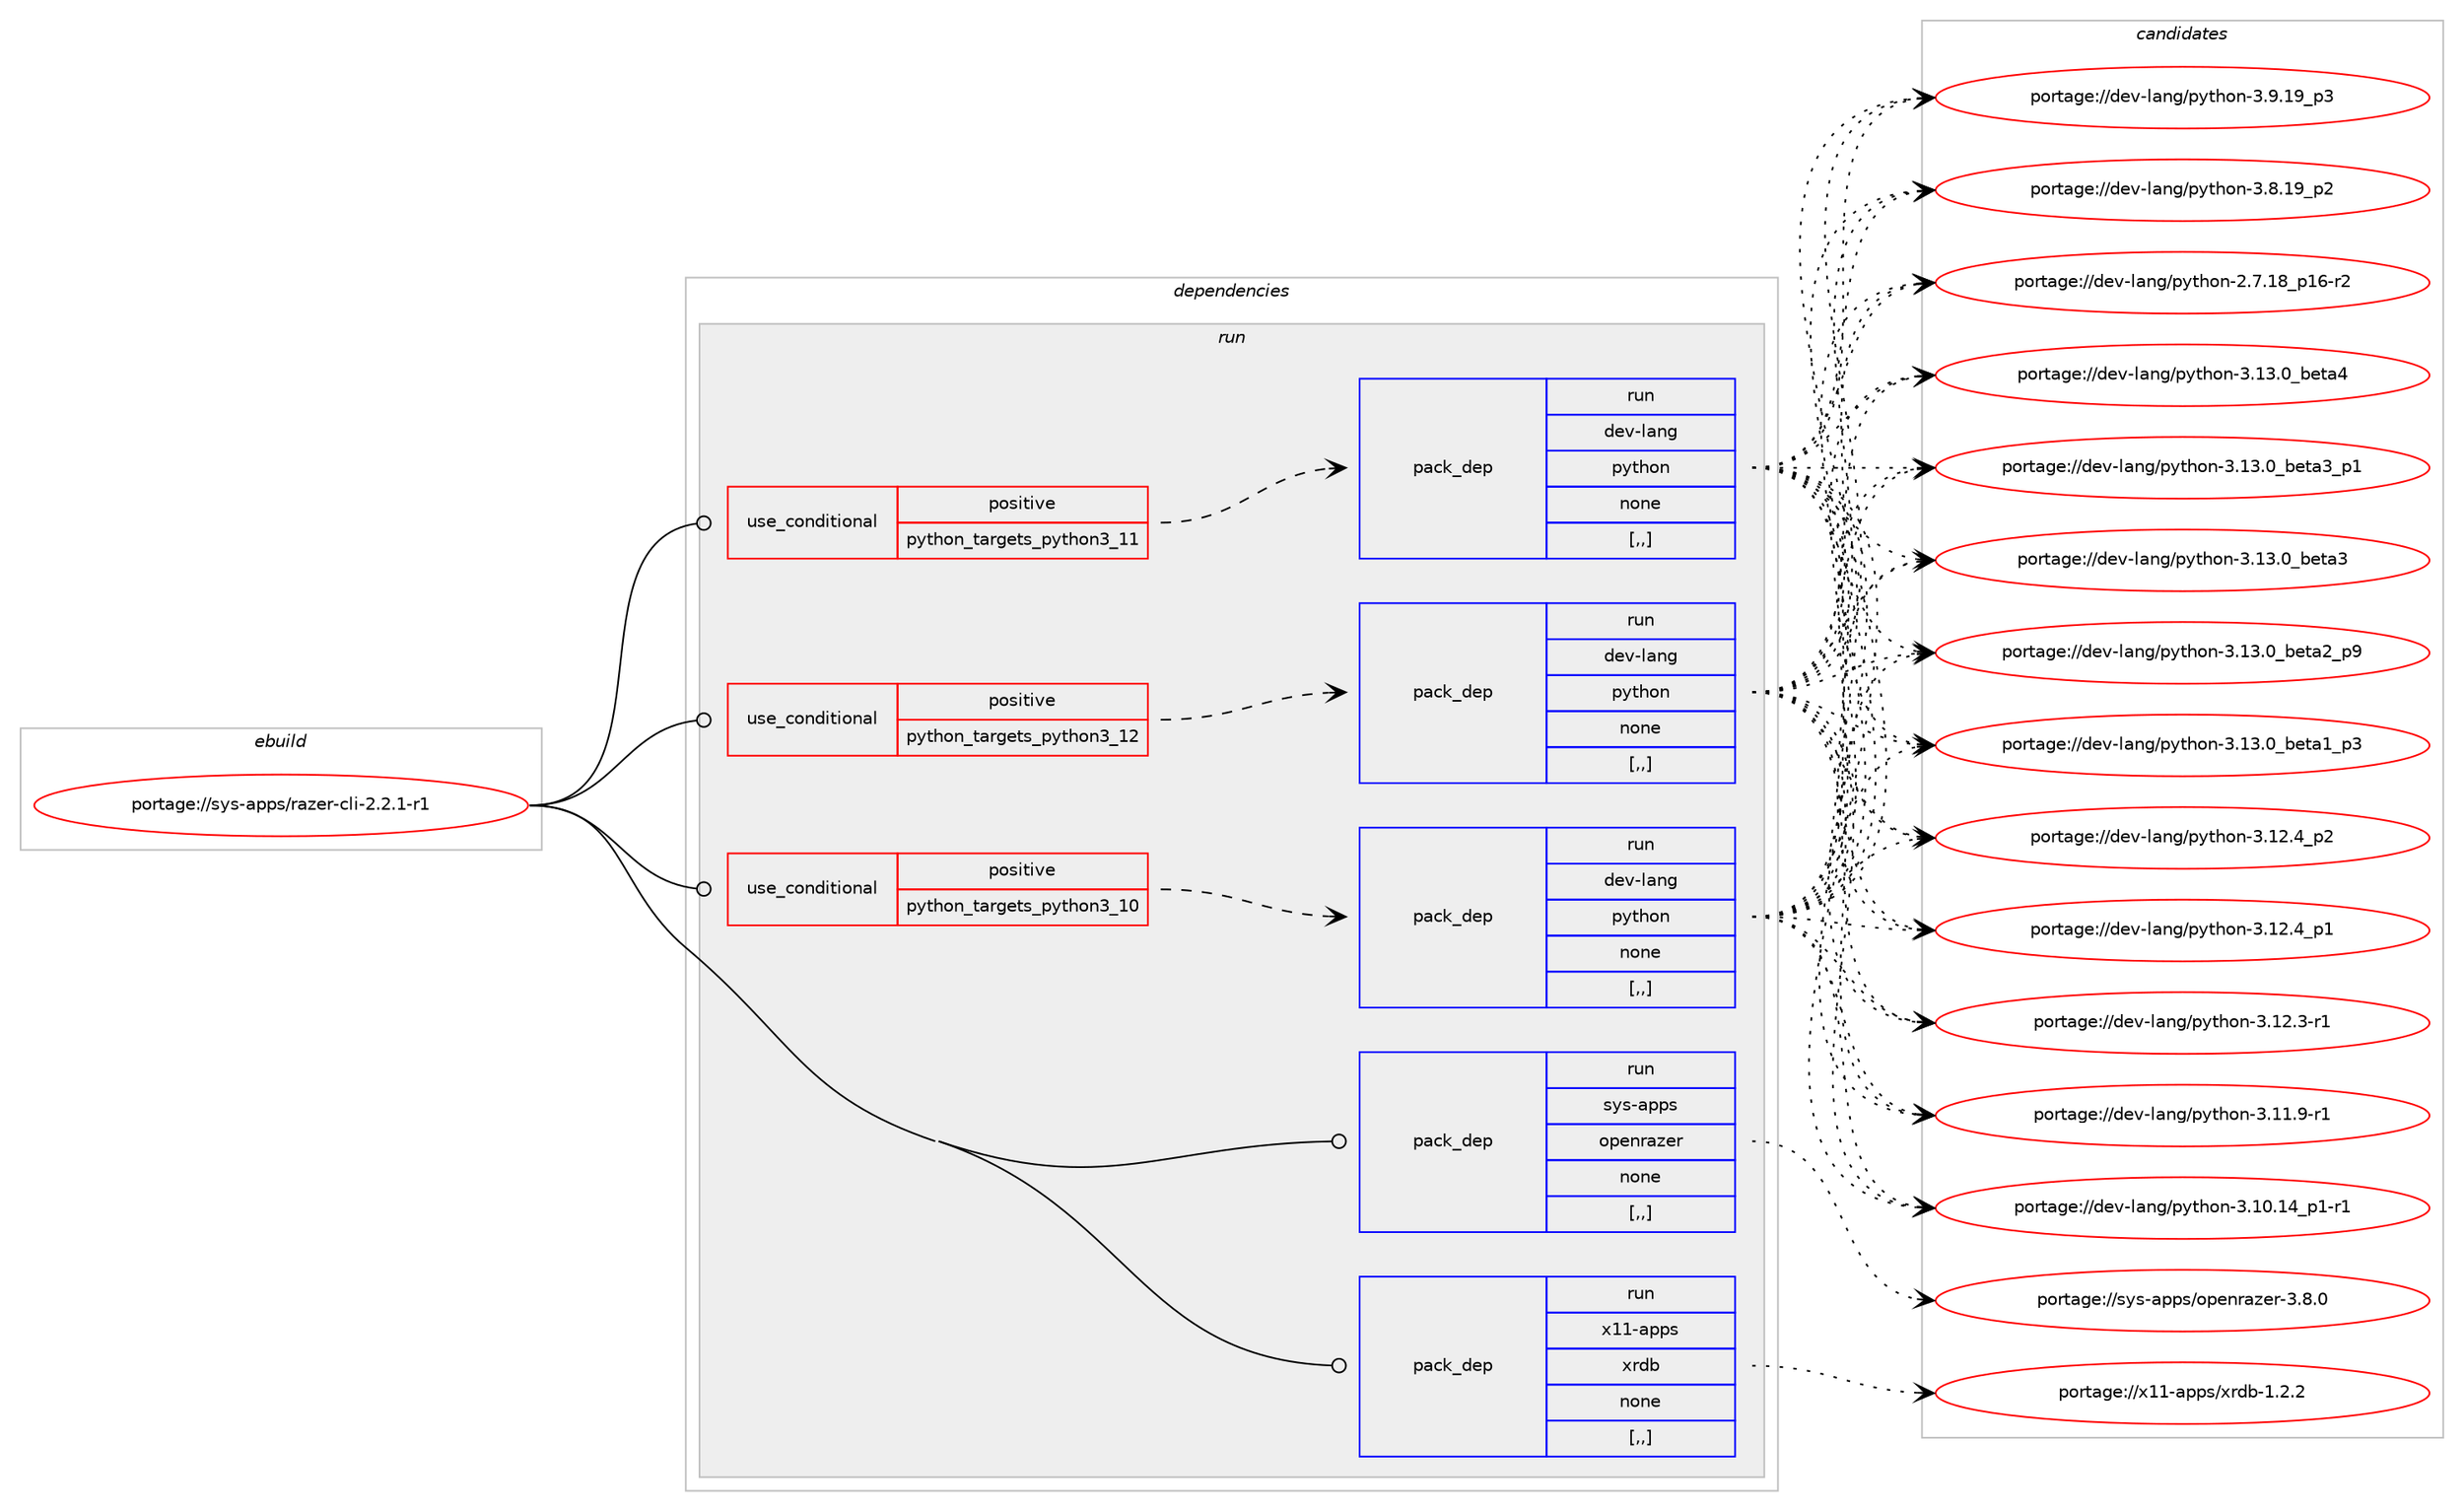 digraph prolog {

# *************
# Graph options
# *************

newrank=true;
concentrate=true;
compound=true;
graph [rankdir=LR,fontname=Helvetica,fontsize=10,ranksep=1.5];#, ranksep=2.5, nodesep=0.2];
edge  [arrowhead=vee];
node  [fontname=Helvetica,fontsize=10];

# **********
# The ebuild
# **********

subgraph cluster_leftcol {
color=gray;
label=<<i>ebuild</i>>;
id [label="portage://sys-apps/razer-cli-2.2.1-r1", color=red, width=4, href="../sys-apps/razer-cli-2.2.1-r1.svg"];
}

# ****************
# The dependencies
# ****************

subgraph cluster_midcol {
color=gray;
label=<<i>dependencies</i>>;
subgraph cluster_compile {
fillcolor="#eeeeee";
style=filled;
label=<<i>compile</i>>;
}
subgraph cluster_compileandrun {
fillcolor="#eeeeee";
style=filled;
label=<<i>compile and run</i>>;
}
subgraph cluster_run {
fillcolor="#eeeeee";
style=filled;
label=<<i>run</i>>;
subgraph cond111883 {
dependency422921 [label=<<TABLE BORDER="0" CELLBORDER="1" CELLSPACING="0" CELLPADDING="4"><TR><TD ROWSPAN="3" CELLPADDING="10">use_conditional</TD></TR><TR><TD>positive</TD></TR><TR><TD>python_targets_python3_10</TD></TR></TABLE>>, shape=none, color=red];
subgraph pack308114 {
dependency422922 [label=<<TABLE BORDER="0" CELLBORDER="1" CELLSPACING="0" CELLPADDING="4" WIDTH="220"><TR><TD ROWSPAN="6" CELLPADDING="30">pack_dep</TD></TR><TR><TD WIDTH="110">run</TD></TR><TR><TD>dev-lang</TD></TR><TR><TD>python</TD></TR><TR><TD>none</TD></TR><TR><TD>[,,]</TD></TR></TABLE>>, shape=none, color=blue];
}
dependency422921:e -> dependency422922:w [weight=20,style="dashed",arrowhead="vee"];
}
id:e -> dependency422921:w [weight=20,style="solid",arrowhead="odot"];
subgraph cond111884 {
dependency422923 [label=<<TABLE BORDER="0" CELLBORDER="1" CELLSPACING="0" CELLPADDING="4"><TR><TD ROWSPAN="3" CELLPADDING="10">use_conditional</TD></TR><TR><TD>positive</TD></TR><TR><TD>python_targets_python3_11</TD></TR></TABLE>>, shape=none, color=red];
subgraph pack308115 {
dependency422924 [label=<<TABLE BORDER="0" CELLBORDER="1" CELLSPACING="0" CELLPADDING="4" WIDTH="220"><TR><TD ROWSPAN="6" CELLPADDING="30">pack_dep</TD></TR><TR><TD WIDTH="110">run</TD></TR><TR><TD>dev-lang</TD></TR><TR><TD>python</TD></TR><TR><TD>none</TD></TR><TR><TD>[,,]</TD></TR></TABLE>>, shape=none, color=blue];
}
dependency422923:e -> dependency422924:w [weight=20,style="dashed",arrowhead="vee"];
}
id:e -> dependency422923:w [weight=20,style="solid",arrowhead="odot"];
subgraph cond111885 {
dependency422925 [label=<<TABLE BORDER="0" CELLBORDER="1" CELLSPACING="0" CELLPADDING="4"><TR><TD ROWSPAN="3" CELLPADDING="10">use_conditional</TD></TR><TR><TD>positive</TD></TR><TR><TD>python_targets_python3_12</TD></TR></TABLE>>, shape=none, color=red];
subgraph pack308116 {
dependency422926 [label=<<TABLE BORDER="0" CELLBORDER="1" CELLSPACING="0" CELLPADDING="4" WIDTH="220"><TR><TD ROWSPAN="6" CELLPADDING="30">pack_dep</TD></TR><TR><TD WIDTH="110">run</TD></TR><TR><TD>dev-lang</TD></TR><TR><TD>python</TD></TR><TR><TD>none</TD></TR><TR><TD>[,,]</TD></TR></TABLE>>, shape=none, color=blue];
}
dependency422925:e -> dependency422926:w [weight=20,style="dashed",arrowhead="vee"];
}
id:e -> dependency422925:w [weight=20,style="solid",arrowhead="odot"];
subgraph pack308117 {
dependency422927 [label=<<TABLE BORDER="0" CELLBORDER="1" CELLSPACING="0" CELLPADDING="4" WIDTH="220"><TR><TD ROWSPAN="6" CELLPADDING="30">pack_dep</TD></TR><TR><TD WIDTH="110">run</TD></TR><TR><TD>sys-apps</TD></TR><TR><TD>openrazer</TD></TR><TR><TD>none</TD></TR><TR><TD>[,,]</TD></TR></TABLE>>, shape=none, color=blue];
}
id:e -> dependency422927:w [weight=20,style="solid",arrowhead="odot"];
subgraph pack308118 {
dependency422928 [label=<<TABLE BORDER="0" CELLBORDER="1" CELLSPACING="0" CELLPADDING="4" WIDTH="220"><TR><TD ROWSPAN="6" CELLPADDING="30">pack_dep</TD></TR><TR><TD WIDTH="110">run</TD></TR><TR><TD>x11-apps</TD></TR><TR><TD>xrdb</TD></TR><TR><TD>none</TD></TR><TR><TD>[,,]</TD></TR></TABLE>>, shape=none, color=blue];
}
id:e -> dependency422928:w [weight=20,style="solid",arrowhead="odot"];
}
}

# **************
# The candidates
# **************

subgraph cluster_choices {
rank=same;
color=gray;
label=<<i>candidates</i>>;

subgraph choice308114 {
color=black;
nodesep=1;
choice1001011184510897110103471121211161041111104551464951464895981011169752 [label="portage://dev-lang/python-3.13.0_beta4", color=red, width=4,href="../dev-lang/python-3.13.0_beta4.svg"];
choice10010111845108971101034711212111610411111045514649514648959810111697519511249 [label="portage://dev-lang/python-3.13.0_beta3_p1", color=red, width=4,href="../dev-lang/python-3.13.0_beta3_p1.svg"];
choice1001011184510897110103471121211161041111104551464951464895981011169751 [label="portage://dev-lang/python-3.13.0_beta3", color=red, width=4,href="../dev-lang/python-3.13.0_beta3.svg"];
choice10010111845108971101034711212111610411111045514649514648959810111697509511257 [label="portage://dev-lang/python-3.13.0_beta2_p9", color=red, width=4,href="../dev-lang/python-3.13.0_beta2_p9.svg"];
choice10010111845108971101034711212111610411111045514649514648959810111697499511251 [label="portage://dev-lang/python-3.13.0_beta1_p3", color=red, width=4,href="../dev-lang/python-3.13.0_beta1_p3.svg"];
choice100101118451089711010347112121116104111110455146495046529511250 [label="portage://dev-lang/python-3.12.4_p2", color=red, width=4,href="../dev-lang/python-3.12.4_p2.svg"];
choice100101118451089711010347112121116104111110455146495046529511249 [label="portage://dev-lang/python-3.12.4_p1", color=red, width=4,href="../dev-lang/python-3.12.4_p1.svg"];
choice100101118451089711010347112121116104111110455146495046514511449 [label="portage://dev-lang/python-3.12.3-r1", color=red, width=4,href="../dev-lang/python-3.12.3-r1.svg"];
choice100101118451089711010347112121116104111110455146494946574511449 [label="portage://dev-lang/python-3.11.9-r1", color=red, width=4,href="../dev-lang/python-3.11.9-r1.svg"];
choice100101118451089711010347112121116104111110455146494846495295112494511449 [label="portage://dev-lang/python-3.10.14_p1-r1", color=red, width=4,href="../dev-lang/python-3.10.14_p1-r1.svg"];
choice100101118451089711010347112121116104111110455146574649579511251 [label="portage://dev-lang/python-3.9.19_p3", color=red, width=4,href="../dev-lang/python-3.9.19_p3.svg"];
choice100101118451089711010347112121116104111110455146564649579511250 [label="portage://dev-lang/python-3.8.19_p2", color=red, width=4,href="../dev-lang/python-3.8.19_p2.svg"];
choice100101118451089711010347112121116104111110455046554649569511249544511450 [label="portage://dev-lang/python-2.7.18_p16-r2", color=red, width=4,href="../dev-lang/python-2.7.18_p16-r2.svg"];
dependency422922:e -> choice1001011184510897110103471121211161041111104551464951464895981011169752:w [style=dotted,weight="100"];
dependency422922:e -> choice10010111845108971101034711212111610411111045514649514648959810111697519511249:w [style=dotted,weight="100"];
dependency422922:e -> choice1001011184510897110103471121211161041111104551464951464895981011169751:w [style=dotted,weight="100"];
dependency422922:e -> choice10010111845108971101034711212111610411111045514649514648959810111697509511257:w [style=dotted,weight="100"];
dependency422922:e -> choice10010111845108971101034711212111610411111045514649514648959810111697499511251:w [style=dotted,weight="100"];
dependency422922:e -> choice100101118451089711010347112121116104111110455146495046529511250:w [style=dotted,weight="100"];
dependency422922:e -> choice100101118451089711010347112121116104111110455146495046529511249:w [style=dotted,weight="100"];
dependency422922:e -> choice100101118451089711010347112121116104111110455146495046514511449:w [style=dotted,weight="100"];
dependency422922:e -> choice100101118451089711010347112121116104111110455146494946574511449:w [style=dotted,weight="100"];
dependency422922:e -> choice100101118451089711010347112121116104111110455146494846495295112494511449:w [style=dotted,weight="100"];
dependency422922:e -> choice100101118451089711010347112121116104111110455146574649579511251:w [style=dotted,weight="100"];
dependency422922:e -> choice100101118451089711010347112121116104111110455146564649579511250:w [style=dotted,weight="100"];
dependency422922:e -> choice100101118451089711010347112121116104111110455046554649569511249544511450:w [style=dotted,weight="100"];
}
subgraph choice308115 {
color=black;
nodesep=1;
choice1001011184510897110103471121211161041111104551464951464895981011169752 [label="portage://dev-lang/python-3.13.0_beta4", color=red, width=4,href="../dev-lang/python-3.13.0_beta4.svg"];
choice10010111845108971101034711212111610411111045514649514648959810111697519511249 [label="portage://dev-lang/python-3.13.0_beta3_p1", color=red, width=4,href="../dev-lang/python-3.13.0_beta3_p1.svg"];
choice1001011184510897110103471121211161041111104551464951464895981011169751 [label="portage://dev-lang/python-3.13.0_beta3", color=red, width=4,href="../dev-lang/python-3.13.0_beta3.svg"];
choice10010111845108971101034711212111610411111045514649514648959810111697509511257 [label="portage://dev-lang/python-3.13.0_beta2_p9", color=red, width=4,href="../dev-lang/python-3.13.0_beta2_p9.svg"];
choice10010111845108971101034711212111610411111045514649514648959810111697499511251 [label="portage://dev-lang/python-3.13.0_beta1_p3", color=red, width=4,href="../dev-lang/python-3.13.0_beta1_p3.svg"];
choice100101118451089711010347112121116104111110455146495046529511250 [label="portage://dev-lang/python-3.12.4_p2", color=red, width=4,href="../dev-lang/python-3.12.4_p2.svg"];
choice100101118451089711010347112121116104111110455146495046529511249 [label="portage://dev-lang/python-3.12.4_p1", color=red, width=4,href="../dev-lang/python-3.12.4_p1.svg"];
choice100101118451089711010347112121116104111110455146495046514511449 [label="portage://dev-lang/python-3.12.3-r1", color=red, width=4,href="../dev-lang/python-3.12.3-r1.svg"];
choice100101118451089711010347112121116104111110455146494946574511449 [label="portage://dev-lang/python-3.11.9-r1", color=red, width=4,href="../dev-lang/python-3.11.9-r1.svg"];
choice100101118451089711010347112121116104111110455146494846495295112494511449 [label="portage://dev-lang/python-3.10.14_p1-r1", color=red, width=4,href="../dev-lang/python-3.10.14_p1-r1.svg"];
choice100101118451089711010347112121116104111110455146574649579511251 [label="portage://dev-lang/python-3.9.19_p3", color=red, width=4,href="../dev-lang/python-3.9.19_p3.svg"];
choice100101118451089711010347112121116104111110455146564649579511250 [label="portage://dev-lang/python-3.8.19_p2", color=red, width=4,href="../dev-lang/python-3.8.19_p2.svg"];
choice100101118451089711010347112121116104111110455046554649569511249544511450 [label="portage://dev-lang/python-2.7.18_p16-r2", color=red, width=4,href="../dev-lang/python-2.7.18_p16-r2.svg"];
dependency422924:e -> choice1001011184510897110103471121211161041111104551464951464895981011169752:w [style=dotted,weight="100"];
dependency422924:e -> choice10010111845108971101034711212111610411111045514649514648959810111697519511249:w [style=dotted,weight="100"];
dependency422924:e -> choice1001011184510897110103471121211161041111104551464951464895981011169751:w [style=dotted,weight="100"];
dependency422924:e -> choice10010111845108971101034711212111610411111045514649514648959810111697509511257:w [style=dotted,weight="100"];
dependency422924:e -> choice10010111845108971101034711212111610411111045514649514648959810111697499511251:w [style=dotted,weight="100"];
dependency422924:e -> choice100101118451089711010347112121116104111110455146495046529511250:w [style=dotted,weight="100"];
dependency422924:e -> choice100101118451089711010347112121116104111110455146495046529511249:w [style=dotted,weight="100"];
dependency422924:e -> choice100101118451089711010347112121116104111110455146495046514511449:w [style=dotted,weight="100"];
dependency422924:e -> choice100101118451089711010347112121116104111110455146494946574511449:w [style=dotted,weight="100"];
dependency422924:e -> choice100101118451089711010347112121116104111110455146494846495295112494511449:w [style=dotted,weight="100"];
dependency422924:e -> choice100101118451089711010347112121116104111110455146574649579511251:w [style=dotted,weight="100"];
dependency422924:e -> choice100101118451089711010347112121116104111110455146564649579511250:w [style=dotted,weight="100"];
dependency422924:e -> choice100101118451089711010347112121116104111110455046554649569511249544511450:w [style=dotted,weight="100"];
}
subgraph choice308116 {
color=black;
nodesep=1;
choice1001011184510897110103471121211161041111104551464951464895981011169752 [label="portage://dev-lang/python-3.13.0_beta4", color=red, width=4,href="../dev-lang/python-3.13.0_beta4.svg"];
choice10010111845108971101034711212111610411111045514649514648959810111697519511249 [label="portage://dev-lang/python-3.13.0_beta3_p1", color=red, width=4,href="../dev-lang/python-3.13.0_beta3_p1.svg"];
choice1001011184510897110103471121211161041111104551464951464895981011169751 [label="portage://dev-lang/python-3.13.0_beta3", color=red, width=4,href="../dev-lang/python-3.13.0_beta3.svg"];
choice10010111845108971101034711212111610411111045514649514648959810111697509511257 [label="portage://dev-lang/python-3.13.0_beta2_p9", color=red, width=4,href="../dev-lang/python-3.13.0_beta2_p9.svg"];
choice10010111845108971101034711212111610411111045514649514648959810111697499511251 [label="portage://dev-lang/python-3.13.0_beta1_p3", color=red, width=4,href="../dev-lang/python-3.13.0_beta1_p3.svg"];
choice100101118451089711010347112121116104111110455146495046529511250 [label="portage://dev-lang/python-3.12.4_p2", color=red, width=4,href="../dev-lang/python-3.12.4_p2.svg"];
choice100101118451089711010347112121116104111110455146495046529511249 [label="portage://dev-lang/python-3.12.4_p1", color=red, width=4,href="../dev-lang/python-3.12.4_p1.svg"];
choice100101118451089711010347112121116104111110455146495046514511449 [label="portage://dev-lang/python-3.12.3-r1", color=red, width=4,href="../dev-lang/python-3.12.3-r1.svg"];
choice100101118451089711010347112121116104111110455146494946574511449 [label="portage://dev-lang/python-3.11.9-r1", color=red, width=4,href="../dev-lang/python-3.11.9-r1.svg"];
choice100101118451089711010347112121116104111110455146494846495295112494511449 [label="portage://dev-lang/python-3.10.14_p1-r1", color=red, width=4,href="../dev-lang/python-3.10.14_p1-r1.svg"];
choice100101118451089711010347112121116104111110455146574649579511251 [label="portage://dev-lang/python-3.9.19_p3", color=red, width=4,href="../dev-lang/python-3.9.19_p3.svg"];
choice100101118451089711010347112121116104111110455146564649579511250 [label="portage://dev-lang/python-3.8.19_p2", color=red, width=4,href="../dev-lang/python-3.8.19_p2.svg"];
choice100101118451089711010347112121116104111110455046554649569511249544511450 [label="portage://dev-lang/python-2.7.18_p16-r2", color=red, width=4,href="../dev-lang/python-2.7.18_p16-r2.svg"];
dependency422926:e -> choice1001011184510897110103471121211161041111104551464951464895981011169752:w [style=dotted,weight="100"];
dependency422926:e -> choice10010111845108971101034711212111610411111045514649514648959810111697519511249:w [style=dotted,weight="100"];
dependency422926:e -> choice1001011184510897110103471121211161041111104551464951464895981011169751:w [style=dotted,weight="100"];
dependency422926:e -> choice10010111845108971101034711212111610411111045514649514648959810111697509511257:w [style=dotted,weight="100"];
dependency422926:e -> choice10010111845108971101034711212111610411111045514649514648959810111697499511251:w [style=dotted,weight="100"];
dependency422926:e -> choice100101118451089711010347112121116104111110455146495046529511250:w [style=dotted,weight="100"];
dependency422926:e -> choice100101118451089711010347112121116104111110455146495046529511249:w [style=dotted,weight="100"];
dependency422926:e -> choice100101118451089711010347112121116104111110455146495046514511449:w [style=dotted,weight="100"];
dependency422926:e -> choice100101118451089711010347112121116104111110455146494946574511449:w [style=dotted,weight="100"];
dependency422926:e -> choice100101118451089711010347112121116104111110455146494846495295112494511449:w [style=dotted,weight="100"];
dependency422926:e -> choice100101118451089711010347112121116104111110455146574649579511251:w [style=dotted,weight="100"];
dependency422926:e -> choice100101118451089711010347112121116104111110455146564649579511250:w [style=dotted,weight="100"];
dependency422926:e -> choice100101118451089711010347112121116104111110455046554649569511249544511450:w [style=dotted,weight="100"];
}
subgraph choice308117 {
color=black;
nodesep=1;
choice11512111545971121121154711111210111011497122101114455146564648 [label="portage://sys-apps/openrazer-3.8.0", color=red, width=4,href="../sys-apps/openrazer-3.8.0.svg"];
dependency422927:e -> choice11512111545971121121154711111210111011497122101114455146564648:w [style=dotted,weight="100"];
}
subgraph choice308118 {
color=black;
nodesep=1;
choice120494945971121121154712011410098454946504650 [label="portage://x11-apps/xrdb-1.2.2", color=red, width=4,href="../x11-apps/xrdb-1.2.2.svg"];
dependency422928:e -> choice120494945971121121154712011410098454946504650:w [style=dotted,weight="100"];
}
}

}

